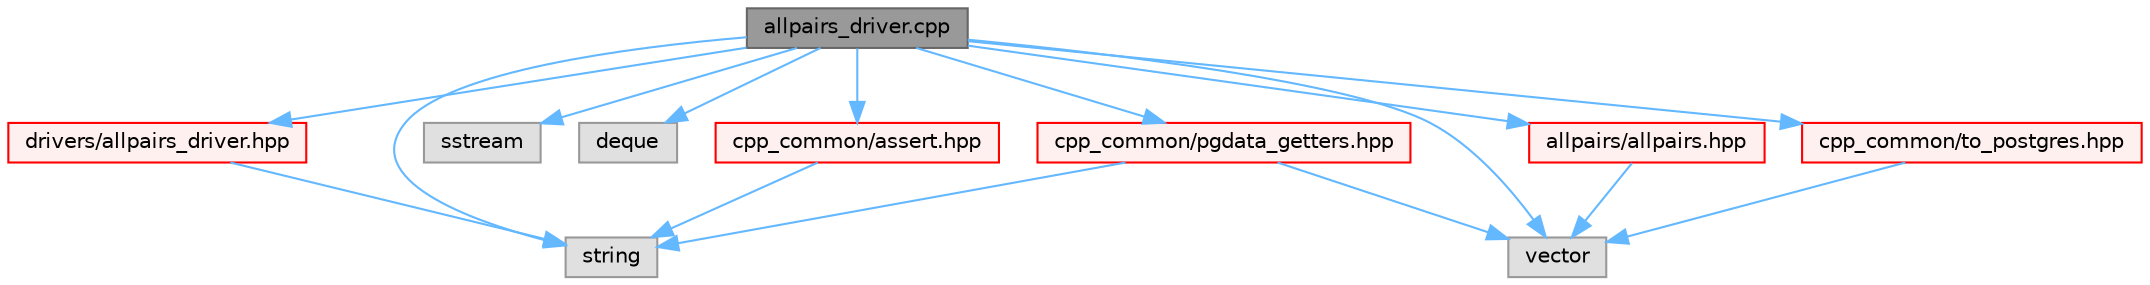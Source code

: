 digraph "allpairs_driver.cpp"
{
 // LATEX_PDF_SIZE
  bgcolor="transparent";
  edge [fontname=Helvetica,fontsize=10,labelfontname=Helvetica,labelfontsize=10];
  node [fontname=Helvetica,fontsize=10,shape=box,height=0.2,width=0.4];
  Node1 [id="Node000001",label="allpairs_driver.cpp",height=0.2,width=0.4,color="gray40", fillcolor="grey60", style="filled", fontcolor="black",tooltip=" "];
  Node1 -> Node2 [id="edge1_Node000001_Node000002",color="steelblue1",style="solid",tooltip=" "];
  Node2 [id="Node000002",label="drivers/allpairs_driver.hpp",height=0.2,width=0.4,color="red", fillcolor="#FFF0F0", style="filled",URL="$allpairs__driver_8hpp.html",tooltip=" "];
  Node2 -> Node4 [id="edge2_Node000002_Node000004",color="steelblue1",style="solid",tooltip=" "];
  Node4 [id="Node000004",label="string",height=0.2,width=0.4,color="grey60", fillcolor="#E0E0E0", style="filled",tooltip=" "];
  Node1 -> Node5 [id="edge3_Node000001_Node000005",color="steelblue1",style="solid",tooltip=" "];
  Node5 [id="Node000005",label="sstream",height=0.2,width=0.4,color="grey60", fillcolor="#E0E0E0", style="filled",tooltip=" "];
  Node1 -> Node6 [id="edge4_Node000001_Node000006",color="steelblue1",style="solid",tooltip=" "];
  Node6 [id="Node000006",label="deque",height=0.2,width=0.4,color="grey60", fillcolor="#E0E0E0", style="filled",tooltip=" "];
  Node1 -> Node7 [id="edge5_Node000001_Node000007",color="steelblue1",style="solid",tooltip=" "];
  Node7 [id="Node000007",label="vector",height=0.2,width=0.4,color="grey60", fillcolor="#E0E0E0", style="filled",tooltip=" "];
  Node1 -> Node4 [id="edge6_Node000001_Node000004",color="steelblue1",style="solid",tooltip=" "];
  Node1 -> Node8 [id="edge7_Node000001_Node000008",color="steelblue1",style="solid",tooltip=" "];
  Node8 [id="Node000008",label="allpairs/allpairs.hpp",height=0.2,width=0.4,color="red", fillcolor="#FFF0F0", style="filled",URL="$allpairs_8hpp.html",tooltip=" "];
  Node8 -> Node7 [id="edge8_Node000008_Node000007",color="steelblue1",style="solid",tooltip=" "];
  Node1 -> Node34 [id="edge9_Node000001_Node000034",color="steelblue1",style="solid",tooltip=" "];
  Node34 [id="Node000034",label="cpp_common/pgdata_getters.hpp",height=0.2,width=0.4,color="red", fillcolor="#FFF0F0", style="filled",URL="$pgdata__getters_8hpp.html",tooltip=" "];
  Node34 -> Node4 [id="edge10_Node000034_Node000004",color="steelblue1",style="solid",tooltip=" "];
  Node34 -> Node7 [id="edge11_Node000034_Node000007",color="steelblue1",style="solid",tooltip=" "];
  Node1 -> Node29 [id="edge12_Node000001_Node000029",color="steelblue1",style="solid",tooltip=" "];
  Node29 [id="Node000029",label="cpp_common/assert.hpp",height=0.2,width=0.4,color="red", fillcolor="#FFF0F0", style="filled",URL="$assert_8hpp.html",tooltip="Assertions Handling."];
  Node29 -> Node4 [id="edge13_Node000029_Node000004",color="steelblue1",style="solid",tooltip=" "];
  Node1 -> Node48 [id="edge14_Node000001_Node000048",color="steelblue1",style="solid",tooltip=" "];
  Node48 [id="Node000048",label="cpp_common/to_postgres.hpp",height=0.2,width=0.4,color="red", fillcolor="#FFF0F0", style="filled",URL="$to__postgres_8hpp.html",tooltip=" "];
  Node48 -> Node7 [id="edge15_Node000048_Node000007",color="steelblue1",style="solid",tooltip=" "];
}

